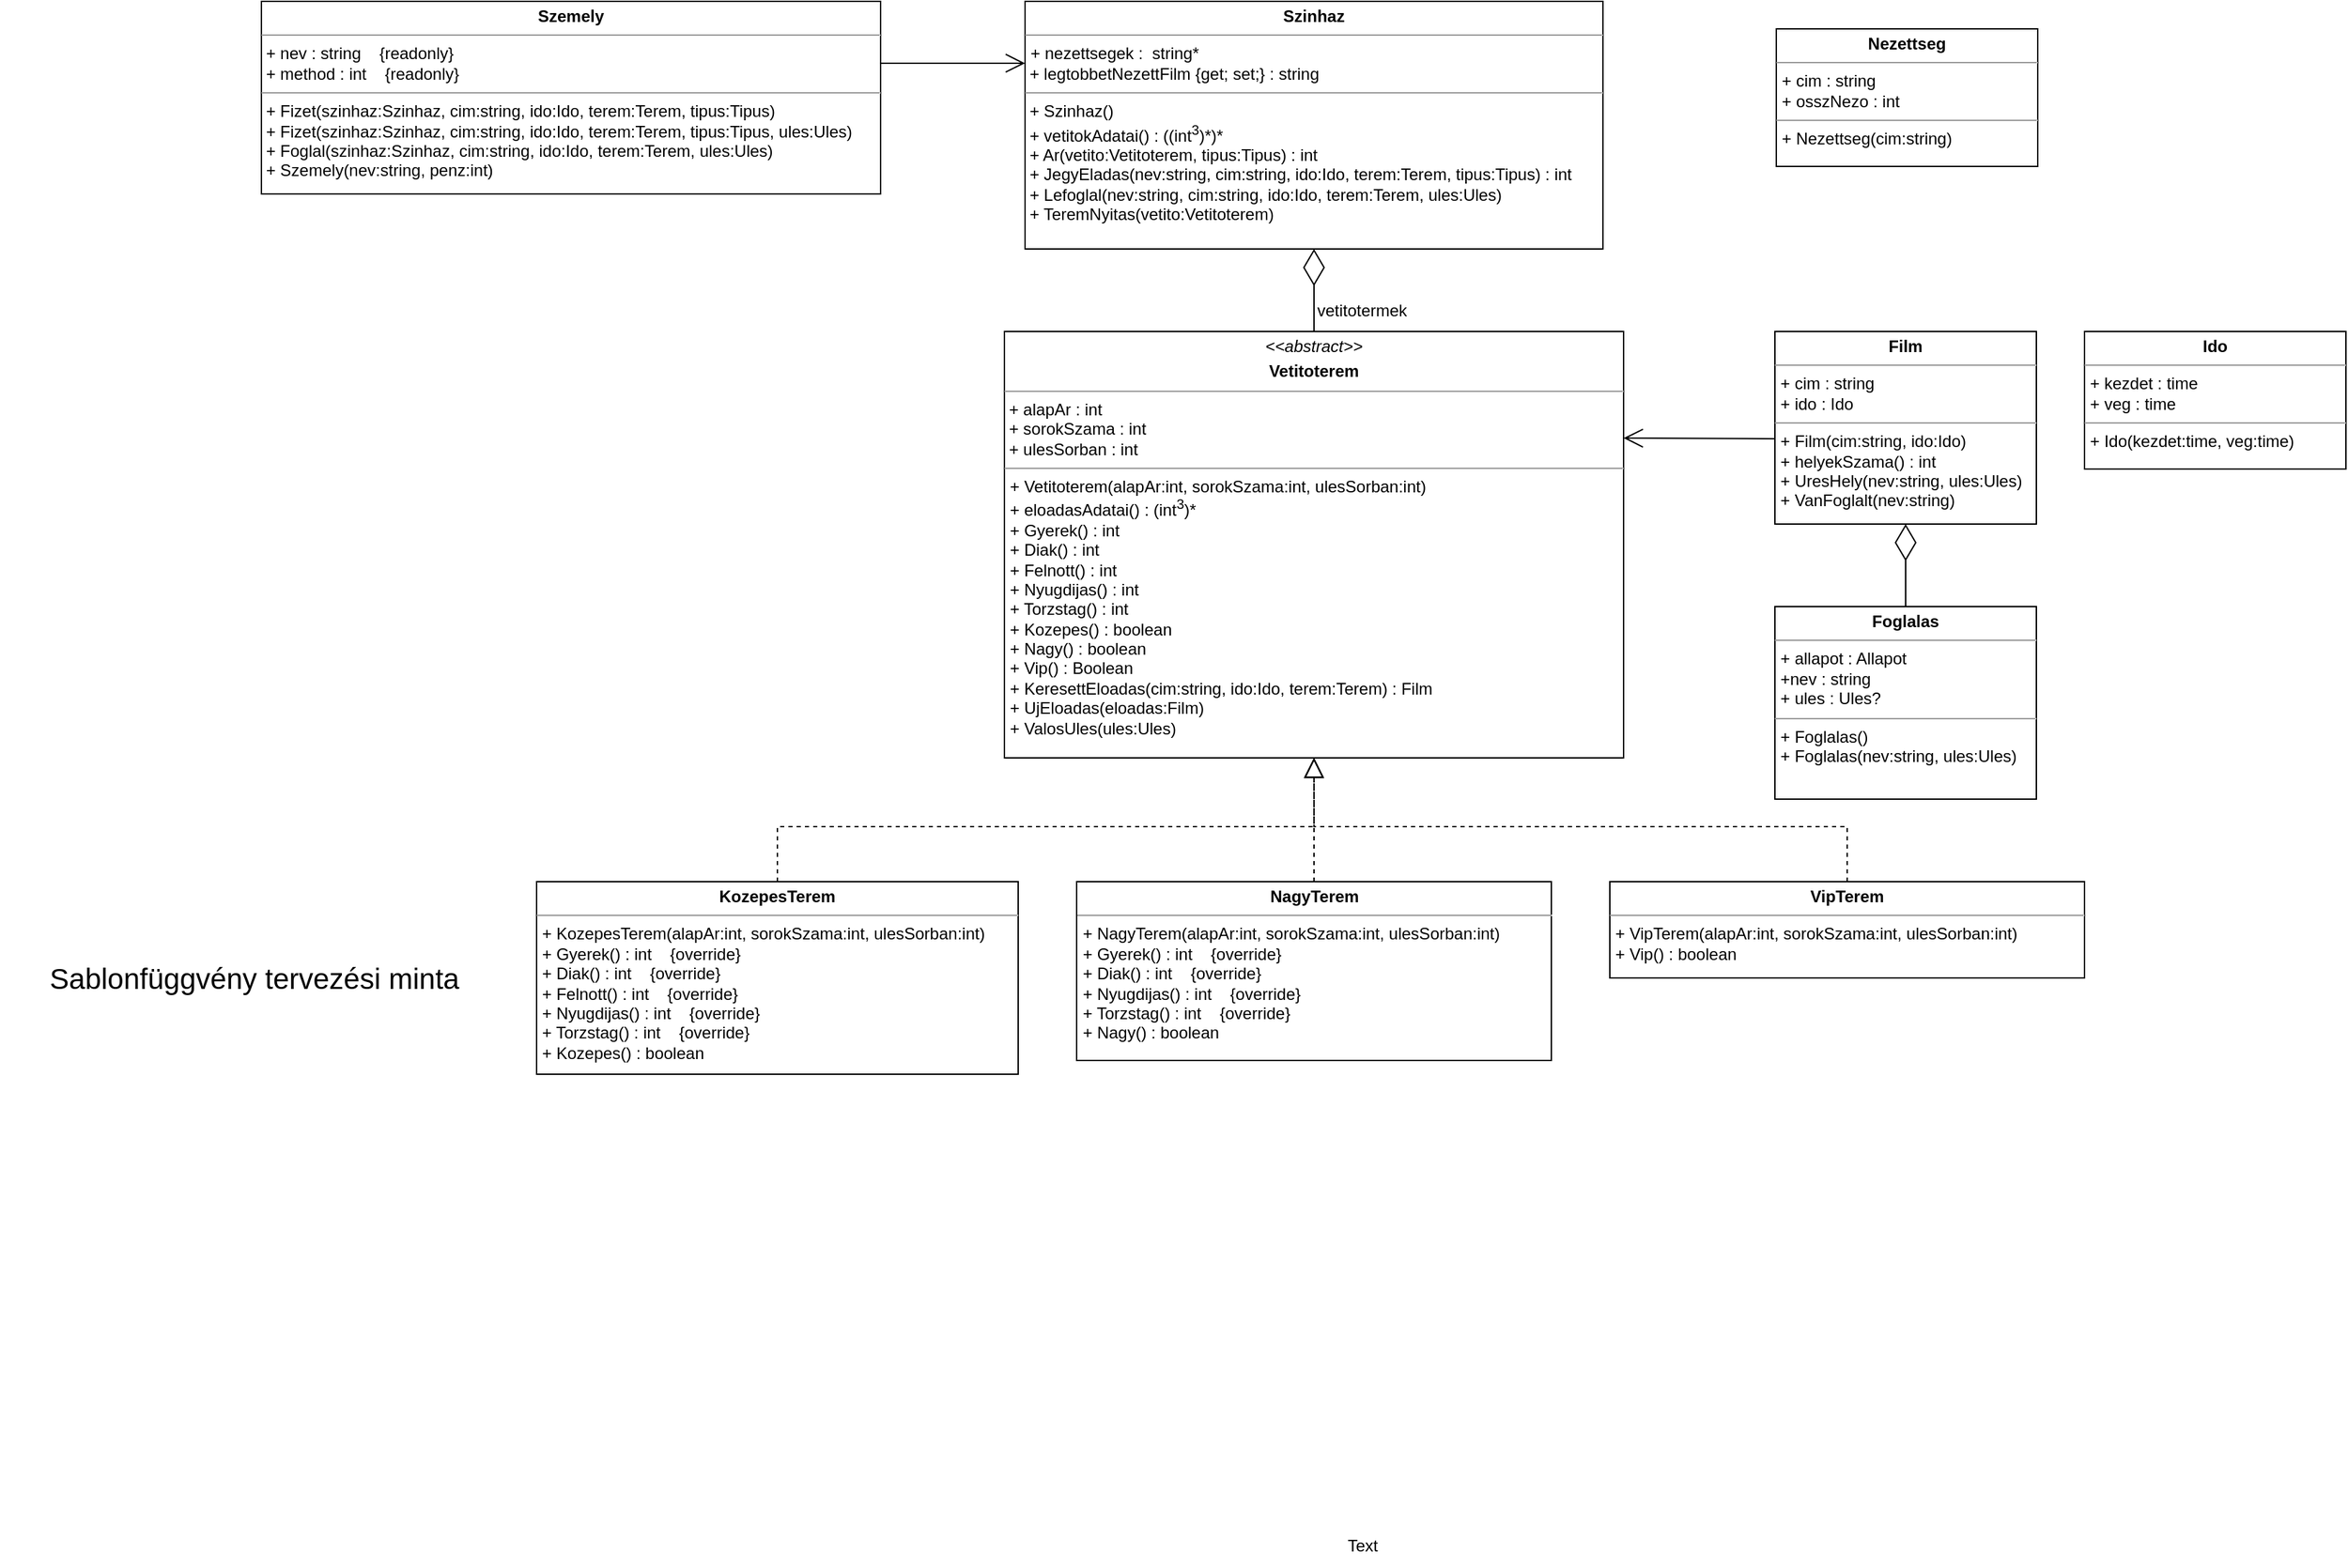 <mxfile version="21.3.2" type="device">
  <diagram name="1 oldal" id="efUGQUTGYi6EQR7r4Sqp">
    <mxGraphModel dx="1240" dy="429" grid="1" gridSize="10" guides="1" tooltips="1" connect="1" arrows="1" fold="1" page="0" pageScale="1" pageWidth="827" pageHeight="1169" math="0" shadow="0">
      <root>
        <mxCell id="0" />
        <mxCell id="1" parent="0" />
        <mxCell id="qI7ad0C5QOCOGanBFrG0-10" value="Text" style="text;html=1;align=center;verticalAlign=middle;resizable=0;points=[];autosize=1;strokeColor=none;fillColor=none;" parent="1" vertex="1">
          <mxGeometry x="810" y="1148" width="40" height="30" as="geometry" />
        </mxCell>
        <mxCell id="qI7ad0C5QOCOGanBFrG0-22" value="&lt;p style=&quot;margin:0px;margin-top:4px;text-align:center;&quot;&gt;&lt;i&gt;&amp;lt;&amp;lt;abstract&amp;gt;&amp;gt;&lt;/i&gt;&lt;b&gt;&lt;br&gt;&lt;/b&gt;&lt;/p&gt;&lt;p style=&quot;margin:0px;margin-top:4px;text-align:center;&quot;&gt;&lt;b&gt;Vetitoterem&lt;/b&gt;&lt;br&gt;&lt;b&gt;&lt;/b&gt;&lt;/p&gt;&lt;hr size=&quot;1&quot;&gt;&lt;div&gt;&amp;nbsp;+ alapAr : int&lt;/div&gt;&lt;div&gt;&amp;nbsp;+ sorokSzama : int&lt;/div&gt;&lt;div&gt;&amp;nbsp;+ ulesSorban : int&lt;/div&gt;&lt;hr size=&quot;1&quot;&gt;&lt;p style=&quot;margin:0px;margin-left:4px;&quot;&gt;+ Vetitoterem(alapAr:int, sorokSzama:int, ulesSorban:int)&lt;br&gt;+ eloadasAdatai() : (int&lt;sup&gt;3&lt;/sup&gt;)*&lt;/p&gt;&lt;p style=&quot;margin:0px;margin-left:4px;&quot;&gt;+ Gyerek() : int&lt;/p&gt;&lt;p style=&quot;margin:0px;margin-left:4px;&quot;&gt;+ Diak() : int&lt;/p&gt;&lt;p style=&quot;margin:0px;margin-left:4px;&quot;&gt;+ Felnott() : int&lt;/p&gt;&lt;p style=&quot;margin:0px;margin-left:4px;&quot;&gt;+ Nyugdijas() : int&lt;/p&gt;&lt;p style=&quot;margin:0px;margin-left:4px;&quot;&gt;+ Torzstag() : int&lt;/p&gt;&lt;p style=&quot;margin:0px;margin-left:4px;&quot;&gt;+ Kozepes() : boolean&lt;br&gt;&lt;/p&gt;&lt;p style=&quot;margin:0px;margin-left:4px;&quot;&gt;+ Nagy() : boolean&lt;/p&gt;&lt;p style=&quot;margin:0px;margin-left:4px;&quot;&gt;+ Vip() : Boolean&lt;/p&gt;&lt;p style=&quot;margin:0px;margin-left:4px;&quot;&gt;+ KeresettEloadas(cim:string, ido:Ido, terem:Terem) : Film&lt;/p&gt;&lt;p style=&quot;margin:0px;margin-left:4px;&quot;&gt;+ UjEloadas(eloadas:Film)&lt;/p&gt;&lt;p style=&quot;margin:0px;margin-left:4px;&quot;&gt;+ ValosUles(ules:Ules)&lt;/p&gt;" style="verticalAlign=top;align=left;overflow=fill;fontSize=12;fontFamily=Helvetica;html=1;whiteSpace=wrap;" parent="1" vertex="1">
          <mxGeometry x="570" y="280" width="450" height="310" as="geometry" />
        </mxCell>
        <mxCell id="qI7ad0C5QOCOGanBFrG0-23" value="&lt;p style=&quot;margin:0px;margin-top:4px;text-align:center;&quot;&gt;&lt;b&gt;Szinhaz&lt;/b&gt;&lt;br&gt;&lt;/p&gt;&lt;hr size=&quot;1&quot;&gt;&lt;p style=&quot;margin:0px;margin-left:4px;&quot;&gt;+ nezettsegek :&amp;nbsp; string*&lt;/p&gt;&lt;div&gt;&amp;nbsp;+ legtobbetNezettFilm {get; set;} : string&lt;/div&gt;&lt;hr size=&quot;1&quot;&gt;&lt;div&gt;&lt;div&gt;&amp;nbsp;+ Szinhaz()&lt;/div&gt;&lt;div&gt;&amp;nbsp;+ vetitokAdatai() : ((int&lt;sup&gt;3&lt;/sup&gt;)*)*&lt;/div&gt;&amp;nbsp;+ Ar(vetito:Vetitoterem, tipus:Tipus) : int&lt;/div&gt;&lt;div&gt;&amp;nbsp;+ JegyEladas(nev:string, cim:string, ido:Ido, terem:Terem, tipus:Tipus) : int&lt;/div&gt;&lt;div&gt;&amp;nbsp;+ Lefoglal(nev:string, cim:string, ido:Ido, terem:Terem, ules:Ules)&lt;/div&gt;&lt;div&gt;&amp;nbsp;+ TeremNyitas(vetito:Vetitoterem)&lt;br&gt;&lt;/div&gt;" style="verticalAlign=top;align=left;overflow=fill;fontSize=12;fontFamily=Helvetica;html=1;whiteSpace=wrap;" parent="1" vertex="1">
          <mxGeometry x="585" y="40" width="420" height="180" as="geometry" />
        </mxCell>
        <mxCell id="qI7ad0C5QOCOGanBFrG0-24" value="&lt;p style=&quot;margin:0px;margin-top:4px;text-align:center;&quot;&gt;&lt;b&gt;KozepesTerem&lt;/b&gt;&lt;br&gt;&lt;/p&gt;&lt;hr size=&quot;1&quot;&gt;&lt;p style=&quot;margin:0px;margin-left:4px;&quot;&gt;+ KozepesTerem(alapAr:int, sorokSzama:int, ulesSorban:int)&lt;br&gt;&lt;/p&gt;&lt;p style=&quot;margin:0px;margin-left:4px;&quot;&gt;+ Gyerek() : int &amp;nbsp;&amp;nbsp; {override}&lt;br&gt;&lt;/p&gt;&lt;p style=&quot;margin:0px;margin-left:4px;&quot;&gt;+ Diak() : int &amp;nbsp;&amp;nbsp; {override}&lt;/p&gt;&lt;p style=&quot;margin:0px;margin-left:4px;&quot;&gt;+ Felnott() : int &amp;nbsp;&amp;nbsp; {override}&lt;/p&gt;&lt;p style=&quot;margin:0px;margin-left:4px;&quot;&gt;+ Nyugdijas() : int &amp;nbsp; &amp;nbsp;{override}&lt;/p&gt;&lt;p style=&quot;margin:0px;margin-left:4px;&quot;&gt;+ Torzstag() : int &amp;nbsp;&amp;nbsp; {override}&lt;/p&gt;&lt;p style=&quot;margin:0px;margin-left:4px;&quot;&gt;+ Kozepes() : boolean&lt;/p&gt;&lt;p style=&quot;margin:0px;margin-left:4px;&quot;&gt;&lt;/p&gt;" style="verticalAlign=top;align=left;overflow=fill;fontSize=12;fontFamily=Helvetica;html=1;whiteSpace=wrap;" parent="1" vertex="1">
          <mxGeometry x="230" y="680" width="350" height="140" as="geometry" />
        </mxCell>
        <mxCell id="qI7ad0C5QOCOGanBFrG0-25" value="" style="endArrow=block;dashed=1;endFill=0;endSize=12;html=1;rounded=0;entryX=0.5;entryY=1;entryDx=0;entryDy=0;exitX=0.5;exitY=0;exitDx=0;exitDy=0;edgeStyle=elbowEdgeStyle;elbow=vertical;" parent="1" source="qI7ad0C5QOCOGanBFrG0-24" target="qI7ad0C5QOCOGanBFrG0-22" edge="1">
          <mxGeometry width="160" relative="1" as="geometry">
            <mxPoint x="790" y="720" as="sourcePoint" />
            <mxPoint x="950" y="580" as="targetPoint" />
            <Array as="points">
              <mxPoint x="760" y="640" />
              <mxPoint x="770" y="640" />
              <mxPoint x="600" y="640" />
            </Array>
          </mxGeometry>
        </mxCell>
        <mxCell id="qI7ad0C5QOCOGanBFrG0-26" value="&lt;p style=&quot;margin:0px;margin-top:4px;text-align:center;&quot;&gt;&lt;b&gt;NagyTerem&lt;/b&gt;&lt;br&gt;&lt;/p&gt;&lt;hr size=&quot;1&quot;&gt;&lt;p style=&quot;margin:0px;margin-left:4px;&quot;&gt;+ NagyTerem(alapAr:int, sorokSzama:int, ulesSorban:int)&lt;br&gt;&lt;/p&gt;&lt;p style=&quot;margin:0px;margin-left:4px;&quot;&gt;+ Gyerek() : int &amp;nbsp;&amp;nbsp; {override}&lt;br&gt;&lt;/p&gt;&lt;p style=&quot;margin:0px;margin-left:4px;&quot;&gt;+ Diak() : int &amp;nbsp;&amp;nbsp; {override}&lt;/p&gt;&lt;p style=&quot;margin:0px;margin-left:4px;&quot;&gt;+ Nyugdijas() : int &amp;nbsp; &amp;nbsp;{override}&lt;/p&gt;&lt;p style=&quot;margin:0px;margin-left:4px;&quot;&gt;+ Torzstag() : int &amp;nbsp;&amp;nbsp; {override}&lt;/p&gt;&lt;p style=&quot;margin:0px;margin-left:4px;&quot;&gt;+ Nagy() : boolean&lt;/p&gt;&lt;p style=&quot;margin:0px;margin-left:4px;&quot;&gt;&lt;/p&gt;" style="verticalAlign=top;align=left;overflow=fill;fontSize=12;fontFamily=Helvetica;html=1;whiteSpace=wrap;" parent="1" vertex="1">
          <mxGeometry x="622.5" y="680" width="345" height="130" as="geometry" />
        </mxCell>
        <mxCell id="qI7ad0C5QOCOGanBFrG0-28" style="edgeStyle=orthogonalEdgeStyle;rounded=0;orthogonalLoop=1;jettySize=auto;html=1;exitX=0.5;exitY=0;exitDx=0;exitDy=0;" parent="1" source="qI7ad0C5QOCOGanBFrG0-27" edge="1">
          <mxGeometry relative="1" as="geometry">
            <mxPoint x="1182.579" y="679.789" as="targetPoint" />
          </mxGeometry>
        </mxCell>
        <mxCell id="qI7ad0C5QOCOGanBFrG0-27" value="&lt;p style=&quot;margin:0px;margin-top:4px;text-align:center;&quot;&gt;&lt;b&gt;VipTerem&lt;/b&gt;&lt;br&gt;&lt;/p&gt;&lt;hr size=&quot;1&quot;&gt;&lt;p style=&quot;margin:0px;margin-left:4px;&quot;&gt;+ VipTerem(alapAr:int, sorokSzama:int, ulesSorban:int)&lt;/p&gt;&lt;p style=&quot;margin:0px;margin-left:4px;&quot;&gt;+ Vip() : boolean&lt;/p&gt;&lt;p style=&quot;margin:0px;margin-left:4px;&quot;&gt;&lt;/p&gt;" style="verticalAlign=top;align=left;overflow=fill;fontSize=12;fontFamily=Helvetica;html=1;whiteSpace=wrap;" parent="1" vertex="1">
          <mxGeometry x="1010" y="680" width="345" height="70" as="geometry" />
        </mxCell>
        <mxCell id="qI7ad0C5QOCOGanBFrG0-30" value="" style="endArrow=block;dashed=1;endFill=0;endSize=12;html=1;rounded=0;entryX=0.5;entryY=1;entryDx=0;entryDy=0;exitX=0.5;exitY=0;exitDx=0;exitDy=0;edgeStyle=elbowEdgeStyle;elbow=vertical;" parent="1" source="qI7ad0C5QOCOGanBFrG0-27" target="qI7ad0C5QOCOGanBFrG0-22" edge="1">
          <mxGeometry width="160" relative="1" as="geometry">
            <mxPoint x="790" y="580" as="sourcePoint" />
            <mxPoint x="950" y="580" as="targetPoint" />
            <Array as="points">
              <mxPoint x="990" y="640" />
            </Array>
          </mxGeometry>
        </mxCell>
        <mxCell id="qI7ad0C5QOCOGanBFrG0-31" value="" style="endArrow=block;dashed=1;endFill=0;endSize=12;html=1;rounded=0;entryX=0.5;entryY=1;entryDx=0;entryDy=0;exitX=0.5;exitY=0;exitDx=0;exitDy=0;edgeStyle=elbowEdgeStyle;elbow=vertical;" parent="1" source="qI7ad0C5QOCOGanBFrG0-26" target="qI7ad0C5QOCOGanBFrG0-22" edge="1">
          <mxGeometry width="160" relative="1" as="geometry">
            <mxPoint x="830" y="620" as="sourcePoint" />
            <mxPoint x="990" y="620" as="targetPoint" />
          </mxGeometry>
        </mxCell>
        <mxCell id="qI7ad0C5QOCOGanBFrG0-32" value="&lt;p style=&quot;margin:0px;margin-top:4px;text-align:center;&quot;&gt;&lt;b&gt;Film&lt;/b&gt;&lt;br&gt;&lt;/p&gt;&lt;hr size=&quot;1&quot;&gt;&lt;p style=&quot;margin:0px;margin-left:4px;&quot;&gt;+ cim : string&lt;/p&gt;&lt;p style=&quot;margin:0px;margin-left:4px;&quot;&gt;+ ido : Ido&lt;/p&gt;&lt;hr size=&quot;1&quot;&gt;&lt;p style=&quot;margin:0px;margin-left:4px;&quot;&gt;+ Film(cim:string, ido:Ido)&lt;/p&gt;&lt;p style=&quot;margin:0px;margin-left:4px;&quot;&gt;+ helyekSzama() : int&lt;/p&gt;&lt;p style=&quot;margin:0px;margin-left:4px;&quot;&gt;+ UresHely(nev:string, ules:Ules)&lt;/p&gt;&lt;p style=&quot;margin:0px;margin-left:4px;&quot;&gt;+ VanFoglalt(nev:string)&lt;br&gt;&lt;/p&gt;" style="verticalAlign=top;align=left;overflow=fill;fontSize=12;fontFamily=Helvetica;html=1;whiteSpace=wrap;" parent="1" vertex="1">
          <mxGeometry x="1130" y="280" width="190" height="140" as="geometry" />
        </mxCell>
        <mxCell id="qI7ad0C5QOCOGanBFrG0-33" value="&lt;p style=&quot;margin:0px;margin-top:4px;text-align:center;&quot;&gt;&lt;b&gt;Foglalas&lt;/b&gt;&lt;br&gt;&lt;/p&gt;&lt;hr size=&quot;1&quot;&gt;&lt;p style=&quot;margin:0px;margin-left:4px;&quot;&gt;+ allapot : Allapot&lt;/p&gt;&lt;p style=&quot;margin:0px;margin-left:4px;&quot;&gt;+nev : string&lt;/p&gt;&lt;p style=&quot;margin:0px;margin-left:4px;&quot;&gt;+ ules : Ules?&lt;br&gt;&lt;/p&gt;&lt;hr size=&quot;1&quot;&gt;&lt;p style=&quot;margin:0px;margin-left:4px;&quot;&gt;+ Foglalas()&lt;/p&gt;&lt;p style=&quot;margin:0px;margin-left:4px;&quot;&gt;+ Foglalas(nev:string, ules:Ules)&lt;br&gt;&lt;/p&gt;" style="verticalAlign=top;align=left;overflow=fill;fontSize=12;fontFamily=Helvetica;html=1;whiteSpace=wrap;" parent="1" vertex="1">
          <mxGeometry x="1130" y="480" width="190" height="140" as="geometry" />
        </mxCell>
        <object label="" alma="baracsk" id="qI7ad0C5QOCOGanBFrG0-34">
          <mxCell style="endArrow=diamondThin;endFill=0;endSize=24;html=1;rounded=0;entryX=0.5;entryY=1;entryDx=0;entryDy=0;exitX=0.5;exitY=0;exitDx=0;exitDy=0;" parent="1" source="qI7ad0C5QOCOGanBFrG0-22" target="qI7ad0C5QOCOGanBFrG0-23" edge="1">
            <mxGeometry width="160" relative="1" as="geometry">
              <mxPoint x="860" y="260" as="sourcePoint" />
              <mxPoint x="1020" y="260" as="targetPoint" />
            </mxGeometry>
          </mxCell>
        </object>
        <mxCell id="qI7ad0C5QOCOGanBFrG0-36" value="" style="endArrow=diamondThin;endFill=0;endSize=24;html=1;rounded=0;entryX=0.5;entryY=1;entryDx=0;entryDy=0;exitX=0.5;exitY=0;exitDx=0;exitDy=0;" parent="1" source="qI7ad0C5QOCOGanBFrG0-33" target="qI7ad0C5QOCOGanBFrG0-32" edge="1">
          <mxGeometry width="160" relative="1" as="geometry">
            <mxPoint x="1290" y="450" as="sourcePoint" />
            <mxPoint x="1450" y="450" as="targetPoint" />
          </mxGeometry>
        </mxCell>
        <mxCell id="qI7ad0C5QOCOGanBFrG0-37" value="" style="endArrow=open;endFill=1;endSize=12;html=1;rounded=0;entryX=1;entryY=0.25;entryDx=0;entryDy=0;exitX=0;exitY=0.557;exitDx=0;exitDy=0;exitPerimeter=0;edgeStyle=elbowEdgeStyle;elbow=vertical;" parent="1" source="qI7ad0C5QOCOGanBFrG0-32" target="qI7ad0C5QOCOGanBFrG0-22" edge="1">
          <mxGeometry width="160" relative="1" as="geometry">
            <mxPoint x="1040" y="430" as="sourcePoint" />
            <mxPoint x="1200" y="430" as="targetPoint" />
          </mxGeometry>
        </mxCell>
        <mxCell id="qI7ad0C5QOCOGanBFrG0-38" value="&lt;p style=&quot;margin:0px;margin-top:4px;text-align:center;&quot;&gt;&lt;b&gt;Szemely&lt;/b&gt;&lt;/p&gt;&lt;hr size=&quot;1&quot;&gt;&lt;div&gt;&amp;nbsp;+ nev : string &amp;nbsp;&amp;nbsp; {readonly}&lt;/div&gt;&amp;nbsp;+ method : int &amp;nbsp;&amp;nbsp; {readonly}&lt;hr size=&quot;1&quot;&gt;&lt;div&gt;&amp;nbsp;+ Fizet(szinhaz:Szinhaz, cim:string, ido:Ido, terem:Terem, tipus:Tipus)&lt;/div&gt;&lt;div&gt;&amp;nbsp;+ Fizet(szinhaz:Szinhaz, cim:string, ido:Ido, terem:Terem, tipus:Tipus, ules:Ules)&lt;/div&gt;&lt;div&gt;&amp;nbsp;+ Foglal(szinhaz:Szinhaz, cim:string, ido:Ido, terem:Terem, ules:Ules)&lt;/div&gt;&lt;div&gt;&amp;nbsp;+ Szemely(nev:string, penz:int)&lt;br&gt;&lt;/div&gt;" style="verticalAlign=top;align=left;overflow=fill;fontSize=12;fontFamily=Helvetica;html=1;whiteSpace=wrap;" parent="1" vertex="1">
          <mxGeometry x="30" y="40" width="450" height="140" as="geometry" />
        </mxCell>
        <mxCell id="qI7ad0C5QOCOGanBFrG0-39" value="" style="endArrow=open;endFill=1;endSize=12;html=1;rounded=0;entryX=0;entryY=0.25;entryDx=0;entryDy=0;exitX=1;exitY=0.321;exitDx=0;exitDy=0;exitPerimeter=0;" parent="1" source="qI7ad0C5QOCOGanBFrG0-38" target="qI7ad0C5QOCOGanBFrG0-23" edge="1">
          <mxGeometry width="160" relative="1" as="geometry">
            <mxPoint x="420" y="230" as="sourcePoint" />
            <mxPoint x="580" y="230" as="targetPoint" />
          </mxGeometry>
        </mxCell>
        <mxCell id="wcJDTHLtC0xWf3YLXLJS-3" value="vetitotermek" style="text;html=1;strokeColor=none;fillColor=none;align=center;verticalAlign=middle;whiteSpace=wrap;rounded=0;" vertex="1" parent="1">
          <mxGeometry x="800" y="250" width="60" height="30" as="geometry" />
        </mxCell>
        <mxCell id="wcJDTHLtC0xWf3YLXLJS-4" value="&lt;font style=&quot;font-size: 21px;&quot;&gt;Sablonfüggvény tervezési minta&lt;/font&gt;" style="text;html=1;strokeColor=none;fillColor=none;align=center;verticalAlign=middle;whiteSpace=wrap;rounded=0;rotation=0;" vertex="1" parent="1">
          <mxGeometry x="-160" y="720" width="370" height="60" as="geometry" />
        </mxCell>
        <mxCell id="wcJDTHLtC0xWf3YLXLJS-5" value="&lt;p style=&quot;margin:0px;margin-top:4px;text-align:center;&quot;&gt;&lt;b&gt;Nezettseg&lt;/b&gt;&lt;br&gt;&lt;/p&gt;&lt;hr size=&quot;1&quot;&gt;&lt;p style=&quot;margin:0px;margin-left:4px;&quot;&gt;+ cim : string&lt;/p&gt;&lt;p style=&quot;margin:0px;margin-left:4px;&quot;&gt;+ osszNezo : int&lt;br&gt;&lt;/p&gt;&lt;hr size=&quot;1&quot;&gt;&lt;p style=&quot;margin:0px;margin-left:4px;&quot;&gt;+ Nezettseg(cim:string)&lt;br&gt;&lt;/p&gt;" style="verticalAlign=top;align=left;overflow=fill;fontSize=12;fontFamily=Helvetica;html=1;whiteSpace=wrap;" vertex="1" parent="1">
          <mxGeometry x="1131" y="60" width="190" height="100" as="geometry" />
        </mxCell>
        <mxCell id="wcJDTHLtC0xWf3YLXLJS-6" value="&lt;p style=&quot;margin:0px;margin-top:4px;text-align:center;&quot;&gt;&lt;b&gt;Ido&lt;/b&gt;&lt;br&gt;&lt;/p&gt;&lt;hr size=&quot;1&quot;&gt;&lt;p style=&quot;margin:0px;margin-left:4px;&quot;&gt;+ kezdet : time&lt;/p&gt;&lt;p style=&quot;margin:0px;margin-left:4px;&quot;&gt;+ veg : time&lt;br&gt;&lt;/p&gt;&lt;hr size=&quot;1&quot;&gt;&lt;p style=&quot;margin:0px;margin-left:4px;&quot;&gt;+ Ido(kezdet:time, veg:time)&lt;br&gt;&lt;/p&gt;" style="verticalAlign=top;align=left;overflow=fill;fontSize=12;fontFamily=Helvetica;html=1;whiteSpace=wrap;" vertex="1" parent="1">
          <mxGeometry x="1355" y="280" width="190" height="100" as="geometry" />
        </mxCell>
      </root>
    </mxGraphModel>
  </diagram>
</mxfile>
